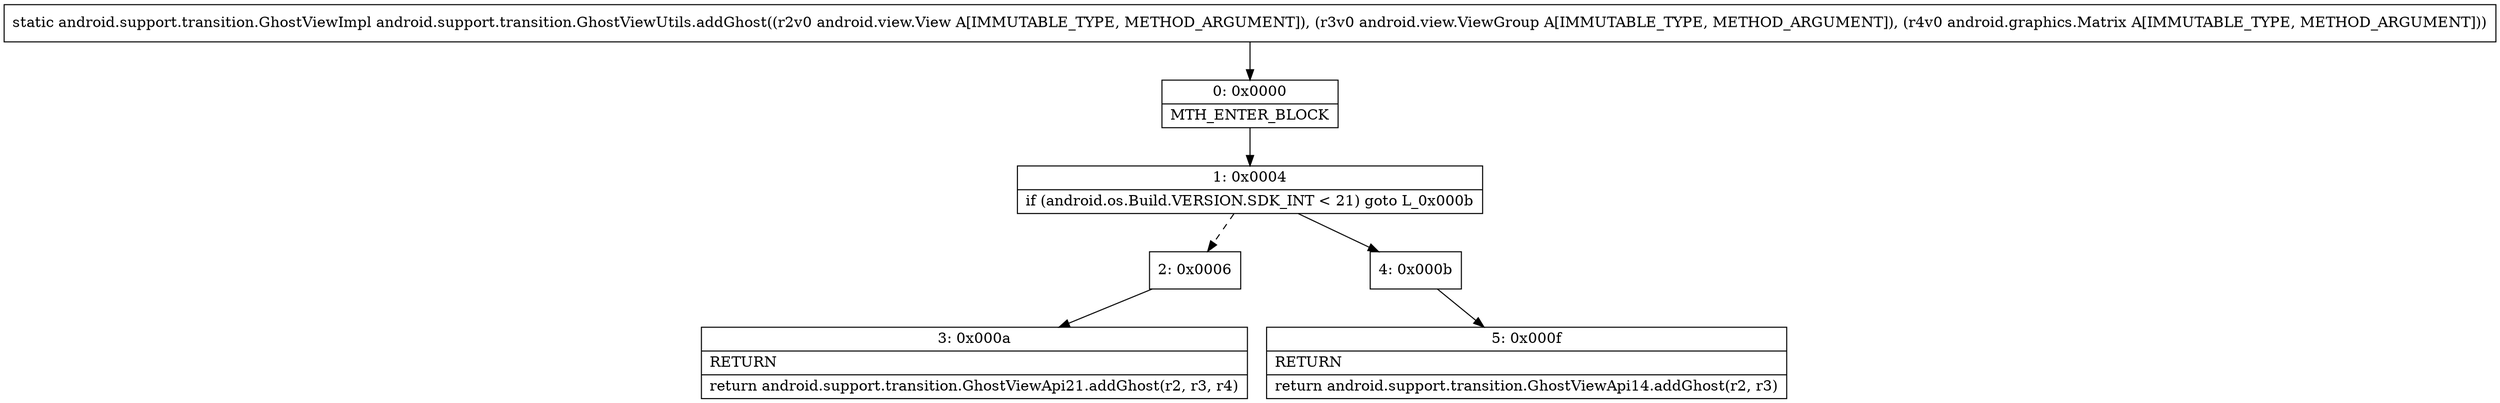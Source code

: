 digraph "CFG forandroid.support.transition.GhostViewUtils.addGhost(Landroid\/view\/View;Landroid\/view\/ViewGroup;Landroid\/graphics\/Matrix;)Landroid\/support\/transition\/GhostViewImpl;" {
Node_0 [shape=record,label="{0\:\ 0x0000|MTH_ENTER_BLOCK\l}"];
Node_1 [shape=record,label="{1\:\ 0x0004|if (android.os.Build.VERSION.SDK_INT \< 21) goto L_0x000b\l}"];
Node_2 [shape=record,label="{2\:\ 0x0006}"];
Node_3 [shape=record,label="{3\:\ 0x000a|RETURN\l|return android.support.transition.GhostViewApi21.addGhost(r2, r3, r4)\l}"];
Node_4 [shape=record,label="{4\:\ 0x000b}"];
Node_5 [shape=record,label="{5\:\ 0x000f|RETURN\l|return android.support.transition.GhostViewApi14.addGhost(r2, r3)\l}"];
MethodNode[shape=record,label="{static android.support.transition.GhostViewImpl android.support.transition.GhostViewUtils.addGhost((r2v0 android.view.View A[IMMUTABLE_TYPE, METHOD_ARGUMENT]), (r3v0 android.view.ViewGroup A[IMMUTABLE_TYPE, METHOD_ARGUMENT]), (r4v0 android.graphics.Matrix A[IMMUTABLE_TYPE, METHOD_ARGUMENT])) }"];
MethodNode -> Node_0;
Node_0 -> Node_1;
Node_1 -> Node_2[style=dashed];
Node_1 -> Node_4;
Node_2 -> Node_3;
Node_4 -> Node_5;
}

